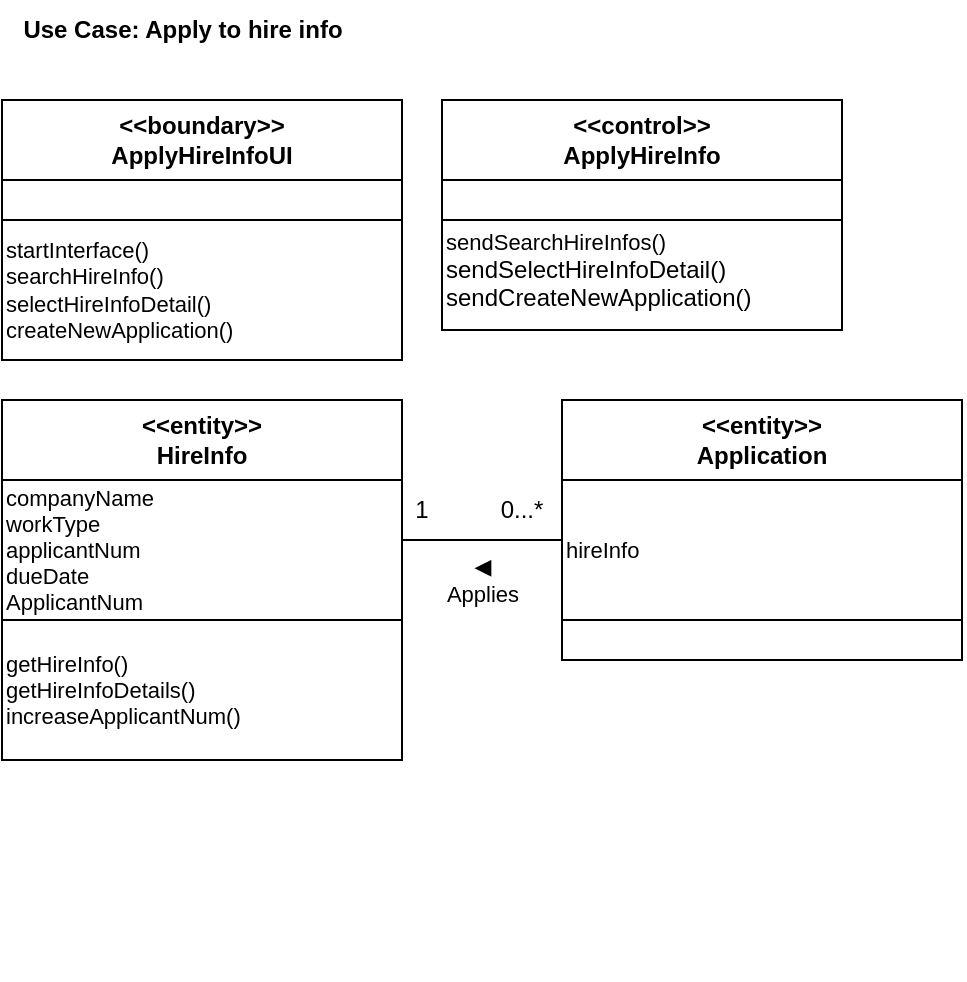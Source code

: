 <mxfile version="21.2.9" type="device">
  <diagram id="C5RBs43oDa-KdzZeNtuy" name="Page-1">
    <mxGraphModel dx="594" dy="1604" grid="1" gridSize="10" guides="1" tooltips="1" connect="1" arrows="1" fold="1" page="1" pageScale="1" pageWidth="827" pageHeight="1169" math="0" shadow="0">
      <root>
        <mxCell id="WIyWlLk6GJQsqaUBKTNV-0" />
        <mxCell id="WIyWlLk6GJQsqaUBKTNV-1" parent="WIyWlLk6GJQsqaUBKTNV-0" />
        <mxCell id="n34CAmfpiyMnHwQI43ut-0" value="&lt;b&gt;Use Case: Apply to hire info&lt;/b&gt;" style="text;html=1;resizable=0;autosize=1;align=center;verticalAlign=middle;points=[];fillColor=none;strokeColor=none;rounded=0;" parent="WIyWlLk6GJQsqaUBKTNV-1" vertex="1">
          <mxGeometry x="40" y="10" width="180" height="30" as="geometry" />
        </mxCell>
        <mxCell id="7pnBDtsKowcjeVla5i2d-3" value="" style="group" parent="WIyWlLk6GJQsqaUBKTNV-1" vertex="1" connectable="0">
          <mxGeometry x="40" y="60" width="200" height="150" as="geometry" />
        </mxCell>
        <mxCell id="7pnBDtsKowcjeVla5i2d-8" value="" style="group" parent="7pnBDtsKowcjeVla5i2d-3" vertex="1" connectable="0">
          <mxGeometry width="200" height="150" as="geometry" />
        </mxCell>
        <mxCell id="7pnBDtsKowcjeVla5i2d-0" value="&amp;lt;&amp;lt;boundary&amp;gt;&amp;gt;&lt;br&gt;ApplyHireInfoUI" style="swimlane;whiteSpace=wrap;html=1;swimlaneLine=1;startSize=40;" parent="7pnBDtsKowcjeVla5i2d-8" vertex="1">
          <mxGeometry width="200" height="130" as="geometry">
            <mxRectangle x="100" y="100" width="140" height="40" as="alternateBounds" />
          </mxGeometry>
        </mxCell>
        <mxCell id="7pnBDtsKowcjeVla5i2d-1" value="startInterface()&lt;br&gt;searchHireInfo()&lt;br&gt;selectHireInfoDetail()&lt;br&gt;createNewApplication()" style="text;html=1;align=left;verticalAlign=middle;resizable=0;points=[];autosize=1;strokeColor=none;fillColor=none;fontSize=11;" parent="7pnBDtsKowcjeVla5i2d-0" vertex="1">
          <mxGeometry y="60" width="140" height="70" as="geometry" />
        </mxCell>
        <mxCell id="7pnBDtsKowcjeVla5i2d-2" value="" style="endArrow=none;html=1;rounded=0;fontSize=11;" parent="7pnBDtsKowcjeVla5i2d-0" edge="1">
          <mxGeometry width="50" height="50" relative="1" as="geometry">
            <mxPoint y="60" as="sourcePoint" />
            <mxPoint x="200" y="60" as="targetPoint" />
          </mxGeometry>
        </mxCell>
        <mxCell id="7pnBDtsKowcjeVla5i2d-9" value="" style="group" parent="WIyWlLk6GJQsqaUBKTNV-1" vertex="1" connectable="0">
          <mxGeometry x="260" y="60" width="200" height="150" as="geometry" />
        </mxCell>
        <mxCell id="7pnBDtsKowcjeVla5i2d-10" value="" style="group" parent="7pnBDtsKowcjeVla5i2d-9" vertex="1" connectable="0">
          <mxGeometry width="200" height="150" as="geometry" />
        </mxCell>
        <mxCell id="7pnBDtsKowcjeVla5i2d-11" value="&amp;lt;&amp;lt;control&amp;gt;&amp;gt;&lt;br&gt;ApplyHireInfo" style="swimlane;whiteSpace=wrap;html=1;swimlaneLine=1;startSize=40;" parent="7pnBDtsKowcjeVla5i2d-10" vertex="1">
          <mxGeometry width="200" height="115" as="geometry">
            <mxRectangle x="100" y="100" width="140" height="40" as="alternateBounds" />
          </mxGeometry>
        </mxCell>
        <mxCell id="7pnBDtsKowcjeVla5i2d-12" value="sendSearchHireInfos()&lt;br style=&quot;border-color: var(--border-color); font-size: 12px;&quot;&gt;&lt;span style=&quot;font-size: 12px;&quot;&gt;sendSelectHireInfoDetail()&lt;/span&gt;&lt;br style=&quot;border-color: var(--border-color); font-size: 12px;&quot;&gt;&lt;span style=&quot;font-size: 12px;&quot;&gt;sendCreateNewApplication()&lt;/span&gt;" style="text;html=1;align=left;verticalAlign=middle;resizable=0;points=[];autosize=1;strokeColor=none;fillColor=none;fontSize=11;" parent="7pnBDtsKowcjeVla5i2d-11" vertex="1">
          <mxGeometry y="55" width="180" height="60" as="geometry" />
        </mxCell>
        <mxCell id="7pnBDtsKowcjeVla5i2d-13" value="" style="endArrow=none;html=1;rounded=0;fontSize=11;" parent="7pnBDtsKowcjeVla5i2d-11" edge="1">
          <mxGeometry width="50" height="50" relative="1" as="geometry">
            <mxPoint y="60" as="sourcePoint" />
            <mxPoint x="200" y="60" as="targetPoint" />
          </mxGeometry>
        </mxCell>
        <mxCell id="7pnBDtsKowcjeVla5i2d-19" value="" style="group" parent="WIyWlLk6GJQsqaUBKTNV-1" vertex="1" connectable="0">
          <mxGeometry x="40" y="200" width="200" height="300" as="geometry" />
        </mxCell>
        <mxCell id="7pnBDtsKowcjeVla5i2d-20" value="" style="group" parent="7pnBDtsKowcjeVla5i2d-19" vertex="1" connectable="0">
          <mxGeometry width="200" height="300.0" as="geometry" />
        </mxCell>
        <mxCell id="7pnBDtsKowcjeVla5i2d-21" value="&amp;lt;&amp;lt;entity&amp;gt;&amp;gt;&lt;br&gt;HireInfo" style="swimlane;whiteSpace=wrap;html=1;swimlaneLine=1;startSize=40;" parent="7pnBDtsKowcjeVla5i2d-20" vertex="1">
          <mxGeometry y="10" width="200" height="180" as="geometry">
            <mxRectangle x="100" y="100" width="140" height="40" as="alternateBounds" />
          </mxGeometry>
        </mxCell>
        <mxCell id="7pnBDtsKowcjeVla5i2d-22" value="getHireInfo()&lt;br&gt;getHireInfoDetails()&lt;br&gt;increaseApplicantNum()" style="text;html=1;align=left;verticalAlign=middle;resizable=0;points=[];autosize=1;strokeColor=none;fillColor=none;fontSize=11;" parent="7pnBDtsKowcjeVla5i2d-21" vertex="1">
          <mxGeometry y="120" width="140" height="50" as="geometry" />
        </mxCell>
        <mxCell id="7pnBDtsKowcjeVla5i2d-23" value="" style="endArrow=none;html=1;rounded=0;fontSize=11;" parent="7pnBDtsKowcjeVla5i2d-21" edge="1">
          <mxGeometry width="50" height="50" relative="1" as="geometry">
            <mxPoint y="110" as="sourcePoint" />
            <mxPoint x="200" y="110" as="targetPoint" />
          </mxGeometry>
        </mxCell>
        <mxCell id="7pnBDtsKowcjeVla5i2d-25" value="companyName&lt;br&gt;workType&lt;br&gt;applicantNum&lt;br&gt;dueDate&lt;br&gt;ApplicantNum" style="text;html=1;align=left;verticalAlign=middle;resizable=0;points=[];autosize=1;strokeColor=none;fillColor=none;fontSize=11;" parent="7pnBDtsKowcjeVla5i2d-21" vertex="1">
          <mxGeometry y="35" width="100" height="80" as="geometry" />
        </mxCell>
        <mxCell id="7pnBDtsKowcjeVla5i2d-32" value="" style="group" parent="WIyWlLk6GJQsqaUBKTNV-1" vertex="1" connectable="0">
          <mxGeometry x="320" y="200" width="200" height="300" as="geometry" />
        </mxCell>
        <mxCell id="7pnBDtsKowcjeVla5i2d-33" value="" style="group" parent="7pnBDtsKowcjeVla5i2d-32" vertex="1" connectable="0">
          <mxGeometry width="200" height="300.0" as="geometry" />
        </mxCell>
        <mxCell id="7pnBDtsKowcjeVla5i2d-34" value="&amp;lt;&amp;lt;entity&amp;gt;&amp;gt;&lt;br&gt;Application" style="swimlane;whiteSpace=wrap;html=1;swimlaneLine=1;startSize=40;" parent="7pnBDtsKowcjeVla5i2d-33" vertex="1">
          <mxGeometry y="10" width="200" height="130" as="geometry">
            <mxRectangle x="100" y="100" width="140" height="40" as="alternateBounds" />
          </mxGeometry>
        </mxCell>
        <mxCell id="7pnBDtsKowcjeVla5i2d-36" value="" style="endArrow=none;html=1;rounded=0;fontSize=11;" parent="7pnBDtsKowcjeVla5i2d-34" edge="1">
          <mxGeometry width="50" height="50" relative="1" as="geometry">
            <mxPoint y="110" as="sourcePoint" />
            <mxPoint x="200" y="110" as="targetPoint" />
          </mxGeometry>
        </mxCell>
        <mxCell id="7pnBDtsKowcjeVla5i2d-37" value="hireInfo" style="text;html=1;align=left;verticalAlign=middle;resizable=0;points=[];autosize=1;strokeColor=none;fillColor=none;fontSize=11;" parent="7pnBDtsKowcjeVla5i2d-34" vertex="1">
          <mxGeometry y="60" width="60" height="30" as="geometry" />
        </mxCell>
        <mxCell id="7pnBDtsKowcjeVla5i2d-39" value="" style="endArrow=none;html=1;rounded=0;fontSize=11;" parent="WIyWlLk6GJQsqaUBKTNV-1" edge="1">
          <mxGeometry width="50" height="50" relative="1" as="geometry">
            <mxPoint x="320" y="280" as="sourcePoint" />
            <mxPoint x="240" y="280" as="targetPoint" />
          </mxGeometry>
        </mxCell>
        <mxCell id="7pnBDtsKowcjeVla5i2d-48" value="◀&lt;br&gt;Applies" style="text;html=1;align=center;verticalAlign=middle;resizable=0;points=[];autosize=1;strokeColor=none;fillColor=none;fontSize=11;" parent="WIyWlLk6GJQsqaUBKTNV-1" vertex="1">
          <mxGeometry x="250" y="280" width="60" height="40" as="geometry" />
        </mxCell>
        <mxCell id="gfX60H7u6HvzN_qSH2ks-0" value="1" style="text;html=1;strokeColor=none;fillColor=none;align=center;verticalAlign=middle;whiteSpace=wrap;rounded=0;" vertex="1" parent="WIyWlLk6GJQsqaUBKTNV-1">
          <mxGeometry x="240" y="250" width="20" height="30" as="geometry" />
        </mxCell>
        <mxCell id="gfX60H7u6HvzN_qSH2ks-1" value="0...*" style="text;html=1;strokeColor=none;fillColor=none;align=center;verticalAlign=middle;whiteSpace=wrap;rounded=0;" vertex="1" parent="WIyWlLk6GJQsqaUBKTNV-1">
          <mxGeometry x="280" y="250" width="40" height="30" as="geometry" />
        </mxCell>
      </root>
    </mxGraphModel>
  </diagram>
</mxfile>
